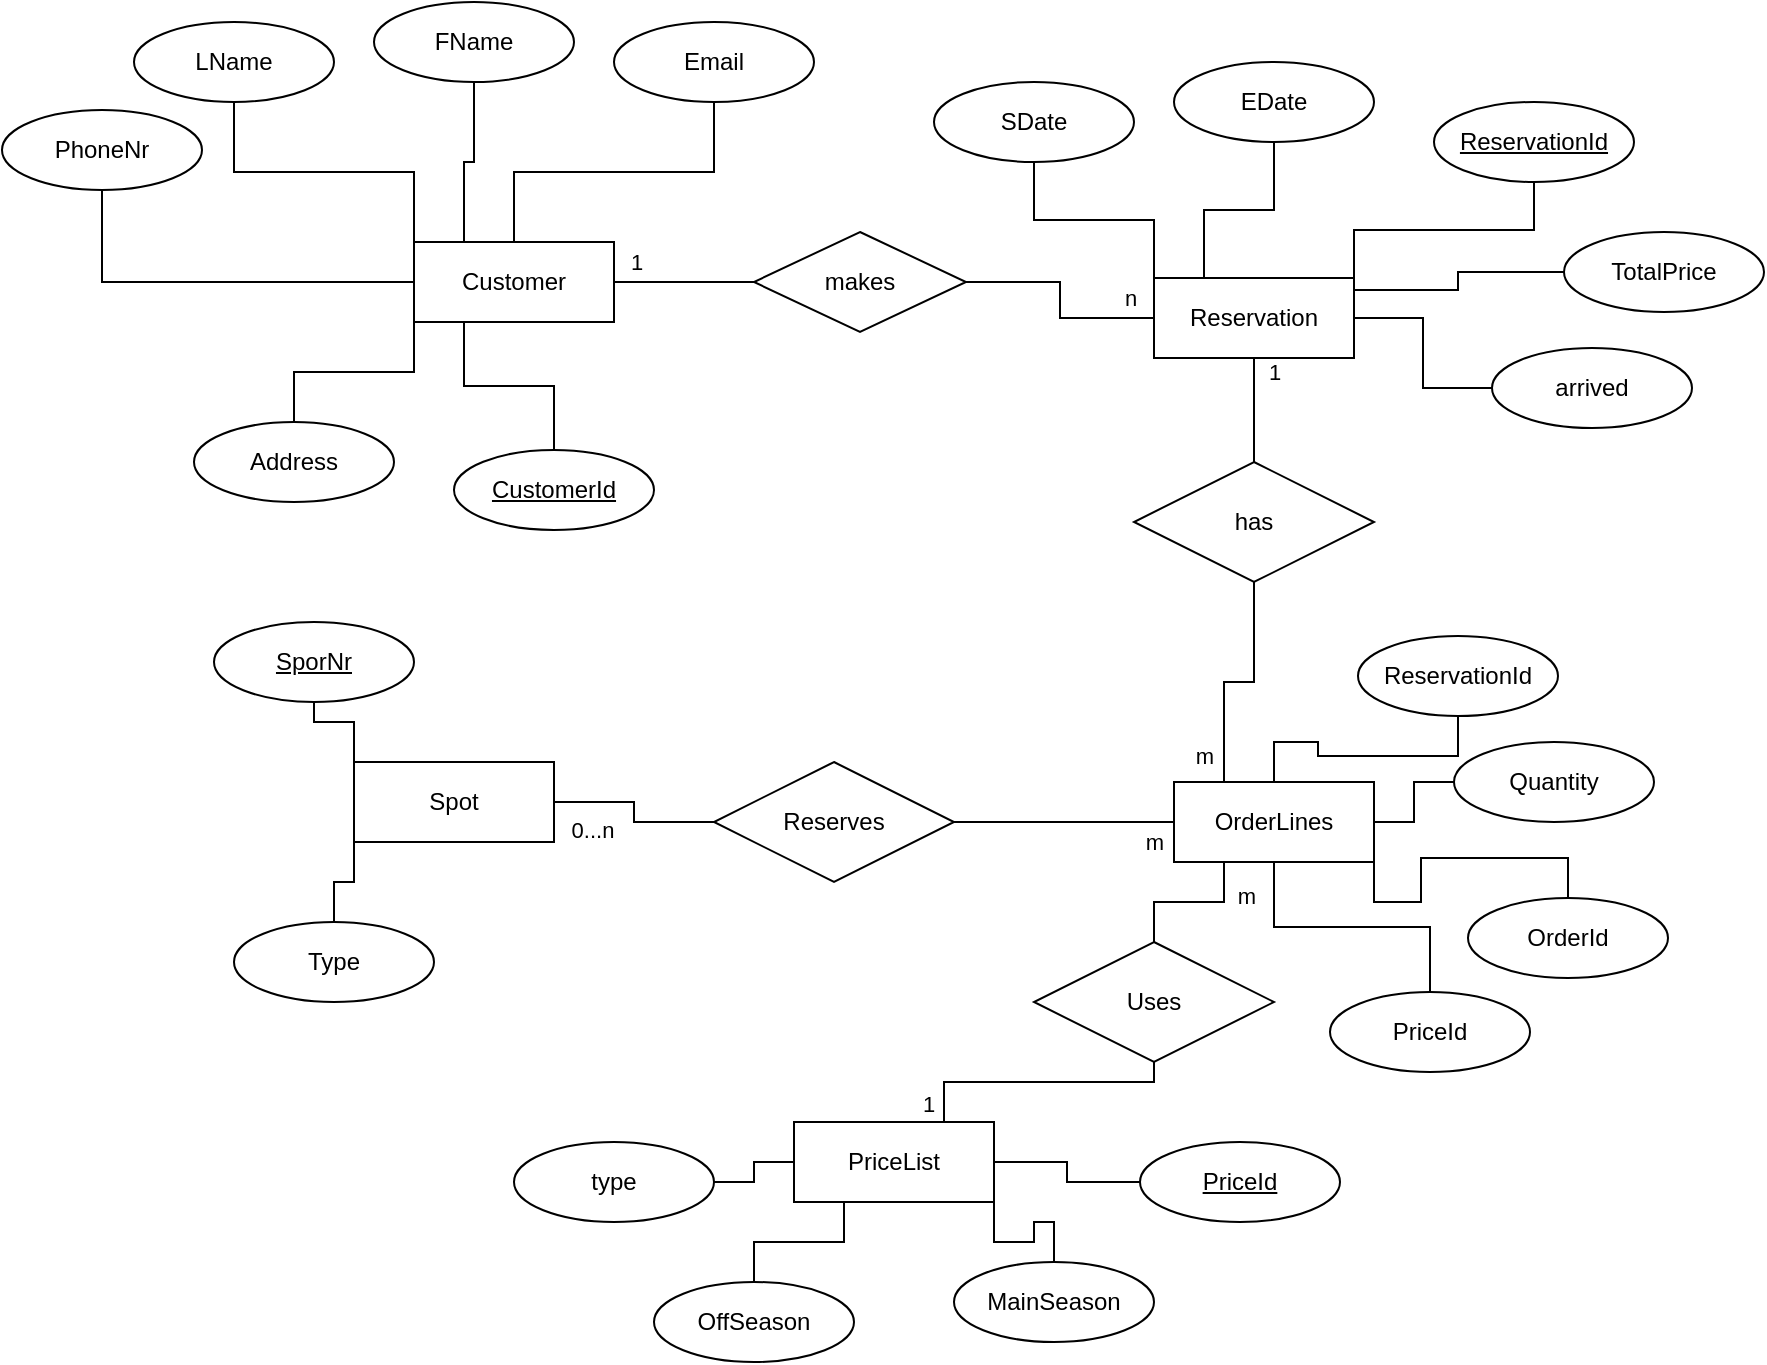 <mxfile version="15.3.8" type="device"><diagram id="WqrmCXdeUj0o3bCWflmX" name="Page-1"><mxGraphModel dx="981" dy="583" grid="0" gridSize="10" guides="1" tooltips="1" connect="1" arrows="1" fold="1" page="1" pageScale="1" pageWidth="1169" pageHeight="827" math="0" shadow="0"><root><mxCell id="0"/><mxCell id="1" parent="0"/><mxCell id="rDg-asGhLproKsM9K8IZ-10" style="edgeStyle=orthogonalEdgeStyle;rounded=0;orthogonalLoop=1;jettySize=auto;html=1;exitX=0;exitY=0;exitDx=0;exitDy=0;endArrow=none;endFill=0;" parent="1" source="rDg-asGhLproKsM9K8IZ-1" target="rDg-asGhLproKsM9K8IZ-4" edge="1"><mxGeometry relative="1" as="geometry"/></mxCell><mxCell id="rDg-asGhLproKsM9K8IZ-11" style="edgeStyle=orthogonalEdgeStyle;rounded=0;orthogonalLoop=1;jettySize=auto;html=1;exitX=0.25;exitY=0;exitDx=0;exitDy=0;endArrow=none;endFill=0;" parent="1" source="rDg-asGhLproKsM9K8IZ-1" target="rDg-asGhLproKsM9K8IZ-3" edge="1"><mxGeometry relative="1" as="geometry"/></mxCell><mxCell id="rDg-asGhLproKsM9K8IZ-12" style="edgeStyle=orthogonalEdgeStyle;rounded=0;orthogonalLoop=1;jettySize=auto;html=1;exitX=0.5;exitY=0;exitDx=0;exitDy=0;endArrow=none;endFill=0;" parent="1" source="rDg-asGhLproKsM9K8IZ-1" target="rDg-asGhLproKsM9K8IZ-5" edge="1"><mxGeometry relative="1" as="geometry"/></mxCell><mxCell id="rDg-asGhLproKsM9K8IZ-13" style="edgeStyle=orthogonalEdgeStyle;rounded=0;orthogonalLoop=1;jettySize=auto;html=1;exitX=0;exitY=0.5;exitDx=0;exitDy=0;endArrow=none;endFill=0;" parent="1" source="rDg-asGhLproKsM9K8IZ-1" target="rDg-asGhLproKsM9K8IZ-6" edge="1"><mxGeometry relative="1" as="geometry"/></mxCell><mxCell id="rDg-asGhLproKsM9K8IZ-14" style="edgeStyle=orthogonalEdgeStyle;rounded=0;orthogonalLoop=1;jettySize=auto;html=1;exitX=0;exitY=1;exitDx=0;exitDy=0;endArrow=none;endFill=0;" parent="1" source="rDg-asGhLproKsM9K8IZ-1" target="rDg-asGhLproKsM9K8IZ-8" edge="1"><mxGeometry relative="1" as="geometry"/></mxCell><mxCell id="rDg-asGhLproKsM9K8IZ-15" style="edgeStyle=orthogonalEdgeStyle;rounded=0;orthogonalLoop=1;jettySize=auto;html=1;exitX=0.25;exitY=1;exitDx=0;exitDy=0;endArrow=none;endFill=0;" parent="1" source="rDg-asGhLproKsM9K8IZ-1" target="rDg-asGhLproKsM9K8IZ-9" edge="1"><mxGeometry relative="1" as="geometry"/></mxCell><mxCell id="rDg-asGhLproKsM9K8IZ-28" style="edgeStyle=orthogonalEdgeStyle;rounded=0;orthogonalLoop=1;jettySize=auto;html=1;exitX=1;exitY=0.5;exitDx=0;exitDy=0;endArrow=none;endFill=0;" parent="1" source="rDg-asGhLproKsM9K8IZ-1" target="rDg-asGhLproKsM9K8IZ-26" edge="1"><mxGeometry relative="1" as="geometry"><Array as="points"><mxPoint x="589" y="235"/><mxPoint x="589" y="235"/></Array></mxGeometry></mxCell><mxCell id="rDg-asGhLproKsM9K8IZ-29" value="1" style="edgeLabel;html=1;align=center;verticalAlign=middle;resizable=0;points=[];" parent="rDg-asGhLproKsM9K8IZ-28" vertex="1" connectable="0"><mxGeometry x="-0.762" relative="1" as="geometry"><mxPoint x="2" y="-10" as="offset"/></mxGeometry></mxCell><mxCell id="rDg-asGhLproKsM9K8IZ-1" value="Customer" style="whiteSpace=wrap;html=1;align=center;" parent="1" vertex="1"><mxGeometry x="459" y="215" width="100" height="40" as="geometry"/></mxCell><mxCell id="rDg-asGhLproKsM9K8IZ-3" value="FName" style="ellipse;whiteSpace=wrap;html=1;align=center;" parent="1" vertex="1"><mxGeometry x="439" y="95" width="100" height="40" as="geometry"/></mxCell><mxCell id="rDg-asGhLproKsM9K8IZ-4" value="LName" style="ellipse;whiteSpace=wrap;html=1;align=center;" parent="1" vertex="1"><mxGeometry x="319" y="105" width="100" height="40" as="geometry"/></mxCell><mxCell id="rDg-asGhLproKsM9K8IZ-5" value="Email" style="ellipse;whiteSpace=wrap;html=1;align=center;" parent="1" vertex="1"><mxGeometry x="559" y="105" width="100" height="40" as="geometry"/></mxCell><mxCell id="rDg-asGhLproKsM9K8IZ-6" value="PhoneNr" style="ellipse;whiteSpace=wrap;html=1;align=center;" parent="1" vertex="1"><mxGeometry x="253" y="149" width="100" height="40" as="geometry"/></mxCell><mxCell id="rDg-asGhLproKsM9K8IZ-8" value="Address" style="ellipse;whiteSpace=wrap;html=1;align=center;" parent="1" vertex="1"><mxGeometry x="349" y="305" width="100" height="40" as="geometry"/></mxCell><mxCell id="rDg-asGhLproKsM9K8IZ-9" value="&lt;u&gt;CustomerId&lt;/u&gt;" style="ellipse;whiteSpace=wrap;html=1;align=center;" parent="1" vertex="1"><mxGeometry x="479" y="319" width="100" height="40" as="geometry"/></mxCell><mxCell id="rDg-asGhLproKsM9K8IZ-21" style="edgeStyle=orthogonalEdgeStyle;rounded=0;orthogonalLoop=1;jettySize=auto;html=1;exitX=0;exitY=0;exitDx=0;exitDy=0;endArrow=none;endFill=0;" parent="1" source="rDg-asGhLproKsM9K8IZ-16" target="rDg-asGhLproKsM9K8IZ-20" edge="1"><mxGeometry relative="1" as="geometry"/></mxCell><mxCell id="rDg-asGhLproKsM9K8IZ-22" style="edgeStyle=orthogonalEdgeStyle;rounded=0;orthogonalLoop=1;jettySize=auto;html=1;exitX=0.25;exitY=0;exitDx=0;exitDy=0;endArrow=none;endFill=0;" parent="1" source="rDg-asGhLproKsM9K8IZ-16" target="rDg-asGhLproKsM9K8IZ-18" edge="1"><mxGeometry relative="1" as="geometry"/></mxCell><mxCell id="rDg-asGhLproKsM9K8IZ-23" style="edgeStyle=orthogonalEdgeStyle;rounded=0;orthogonalLoop=1;jettySize=auto;html=1;exitX=1;exitY=0;exitDx=0;exitDy=0;endArrow=none;endFill=0;" parent="1" source="rDg-asGhLproKsM9K8IZ-16" target="rDg-asGhLproKsM9K8IZ-19" edge="1"><mxGeometry relative="1" as="geometry"/></mxCell><mxCell id="rDg-asGhLproKsM9K8IZ-27" style="edgeStyle=orthogonalEdgeStyle;rounded=0;orthogonalLoop=1;jettySize=auto;html=1;exitX=0;exitY=0.5;exitDx=0;exitDy=0;endArrow=none;endFill=0;" parent="1" source="rDg-asGhLproKsM9K8IZ-16" target="rDg-asGhLproKsM9K8IZ-26" edge="1"><mxGeometry relative="1" as="geometry"/></mxCell><mxCell id="rDg-asGhLproKsM9K8IZ-30" value="n" style="edgeLabel;html=1;align=center;verticalAlign=middle;resizable=0;points=[];" parent="rDg-asGhLproKsM9K8IZ-27" vertex="1" connectable="0"><mxGeometry x="-0.74" relative="1" as="geometry"><mxPoint x="2" y="-10" as="offset"/></mxGeometry></mxCell><mxCell id="rDg-asGhLproKsM9K8IZ-59" style="edgeStyle=orthogonalEdgeStyle;rounded=0;orthogonalLoop=1;jettySize=auto;html=1;exitX=0.5;exitY=1;exitDx=0;exitDy=0;endArrow=none;endFill=0;" parent="1" source="rDg-asGhLproKsM9K8IZ-16" target="rDg-asGhLproKsM9K8IZ-58" edge="1"><mxGeometry relative="1" as="geometry"/></mxCell><mxCell id="rDg-asGhLproKsM9K8IZ-61" value="1" style="edgeLabel;html=1;align=center;verticalAlign=middle;resizable=0;points=[];" parent="rDg-asGhLproKsM9K8IZ-59" vertex="1" connectable="0"><mxGeometry x="-0.733" relative="1" as="geometry"><mxPoint x="10" as="offset"/></mxGeometry></mxCell><mxCell id="rDg-asGhLproKsM9K8IZ-16" value="Reservation" style="whiteSpace=wrap;html=1;align=center;" parent="1" vertex="1"><mxGeometry x="829" y="233" width="100" height="40" as="geometry"/></mxCell><mxCell id="rDg-asGhLproKsM9K8IZ-18" value="EDate" style="ellipse;whiteSpace=wrap;html=1;align=center;" parent="1" vertex="1"><mxGeometry x="839" y="125" width="100" height="40" as="geometry"/></mxCell><mxCell id="rDg-asGhLproKsM9K8IZ-19" value="&lt;u&gt;ReservationId&lt;/u&gt;" style="ellipse;whiteSpace=wrap;html=1;align=center;" parent="1" vertex="1"><mxGeometry x="969" y="145" width="100" height="40" as="geometry"/></mxCell><mxCell id="rDg-asGhLproKsM9K8IZ-20" value="SDate" style="ellipse;whiteSpace=wrap;html=1;align=center;" parent="1" vertex="1"><mxGeometry x="719" y="135" width="100" height="40" as="geometry"/></mxCell><mxCell id="rDg-asGhLproKsM9K8IZ-26" value="makes" style="shape=rhombus;perimeter=rhombusPerimeter;whiteSpace=wrap;html=1;align=center;" parent="1" vertex="1"><mxGeometry x="629" y="210" width="106" height="50" as="geometry"/></mxCell><mxCell id="rDg-asGhLproKsM9K8IZ-36" style="edgeStyle=orthogonalEdgeStyle;rounded=0;orthogonalLoop=1;jettySize=auto;html=1;exitX=1;exitY=1;exitDx=0;exitDy=0;endArrow=none;endFill=0;" parent="1" source="rDg-asGhLproKsM9K8IZ-31" target="rDg-asGhLproKsM9K8IZ-32" edge="1"><mxGeometry relative="1" as="geometry"/></mxCell><mxCell id="rDg-asGhLproKsM9K8IZ-54" style="edgeStyle=orthogonalEdgeStyle;rounded=0;orthogonalLoop=1;jettySize=auto;html=1;exitX=0.25;exitY=1;exitDx=0;exitDy=0;endArrow=none;endFill=0;" parent="1" source="rDg-asGhLproKsM9K8IZ-31" target="rDg-asGhLproKsM9K8IZ-53" edge="1"><mxGeometry relative="1" as="geometry"><Array as="points"><mxPoint x="864" y="545"/><mxPoint x="829" y="545"/></Array></mxGeometry></mxCell><mxCell id="rDg-asGhLproKsM9K8IZ-63" value="m" style="edgeLabel;html=1;align=center;verticalAlign=middle;resizable=0;points=[];" parent="rDg-asGhLproKsM9K8IZ-54" vertex="1" connectable="0"><mxGeometry x="-0.814" relative="1" as="geometry"><mxPoint x="11" y="10" as="offset"/></mxGeometry></mxCell><mxCell id="rDg-asGhLproKsM9K8IZ-55" style="edgeStyle=orthogonalEdgeStyle;rounded=0;orthogonalLoop=1;jettySize=auto;html=1;exitX=0;exitY=0.5;exitDx=0;exitDy=0;endArrow=none;endFill=0;" parent="1" source="rDg-asGhLproKsM9K8IZ-31" target="rDg-asGhLproKsM9K8IZ-52" edge="1"><mxGeometry relative="1" as="geometry"/></mxCell><mxCell id="rDg-asGhLproKsM9K8IZ-65" value="m" style="edgeLabel;html=1;align=center;verticalAlign=middle;resizable=0;points=[];" parent="rDg-asGhLproKsM9K8IZ-55" vertex="1" connectable="0"><mxGeometry x="-0.808" relative="1" as="geometry"><mxPoint y="10" as="offset"/></mxGeometry></mxCell><mxCell id="rDg-asGhLproKsM9K8IZ-60" style="edgeStyle=orthogonalEdgeStyle;rounded=0;orthogonalLoop=1;jettySize=auto;html=1;exitX=0.25;exitY=0;exitDx=0;exitDy=0;endArrow=none;endFill=0;" parent="1" source="rDg-asGhLproKsM9K8IZ-31" target="rDg-asGhLproKsM9K8IZ-58" edge="1"><mxGeometry relative="1" as="geometry"/></mxCell><mxCell id="rDg-asGhLproKsM9K8IZ-62" value="m" style="edgeLabel;html=1;align=center;verticalAlign=middle;resizable=0;points=[];" parent="rDg-asGhLproKsM9K8IZ-60" vertex="1" connectable="0"><mxGeometry x="-0.774" relative="1" as="geometry"><mxPoint x="-10" as="offset"/></mxGeometry></mxCell><mxCell id="rDg-asGhLproKsM9K8IZ-31" value="OrderLines" style="whiteSpace=wrap;html=1;align=center;" parent="1" vertex="1"><mxGeometry x="839" y="485" width="100" height="40" as="geometry"/></mxCell><mxCell id="rDg-asGhLproKsM9K8IZ-32" value="OrderId" style="ellipse;whiteSpace=wrap;html=1;align=center;" parent="1" vertex="1"><mxGeometry x="986" y="543" width="100" height="40" as="geometry"/></mxCell><mxCell id="rDg-asGhLproKsM9K8IZ-76" style="edgeStyle=orthogonalEdgeStyle;rounded=0;orthogonalLoop=1;jettySize=auto;html=1;endArrow=none;endFill=0;" parent="1" source="rDg-asGhLproKsM9K8IZ-34" target="rDg-asGhLproKsM9K8IZ-31" edge="1"><mxGeometry relative="1" as="geometry"/></mxCell><mxCell id="rDg-asGhLproKsM9K8IZ-34" value="Quantity" style="ellipse;whiteSpace=wrap;html=1;align=center;" parent="1" vertex="1"><mxGeometry x="979" y="465" width="100" height="40" as="geometry"/></mxCell><mxCell id="rDg-asGhLproKsM9K8IZ-47" style="edgeStyle=orthogonalEdgeStyle;rounded=0;orthogonalLoop=1;jettySize=auto;html=1;exitX=0;exitY=0;exitDx=0;exitDy=0;endArrow=none;endFill=0;" parent="1" source="rDg-asGhLproKsM9K8IZ-37" target="rDg-asGhLproKsM9K8IZ-45" edge="1"><mxGeometry relative="1" as="geometry"/></mxCell><mxCell id="rDg-asGhLproKsM9K8IZ-48" style="edgeStyle=orthogonalEdgeStyle;rounded=0;orthogonalLoop=1;jettySize=auto;html=1;exitX=0;exitY=1;exitDx=0;exitDy=0;endArrow=none;endFill=0;" parent="1" source="rDg-asGhLproKsM9K8IZ-37" target="rDg-asGhLproKsM9K8IZ-46" edge="1"><mxGeometry relative="1" as="geometry"/></mxCell><mxCell id="rDg-asGhLproKsM9K8IZ-56" style="edgeStyle=orthogonalEdgeStyle;rounded=0;orthogonalLoop=1;jettySize=auto;html=1;exitX=1;exitY=0.5;exitDx=0;exitDy=0;endArrow=none;endFill=0;" parent="1" source="rDg-asGhLproKsM9K8IZ-37" target="rDg-asGhLproKsM9K8IZ-52" edge="1"><mxGeometry relative="1" as="geometry"/></mxCell><mxCell id="rDg-asGhLproKsM9K8IZ-66" value="0...n" style="edgeLabel;html=1;align=center;verticalAlign=middle;resizable=0;points=[];" parent="rDg-asGhLproKsM9K8IZ-56" vertex="1" connectable="0"><mxGeometry x="-0.77" y="-1" relative="1" as="geometry"><mxPoint x="8" y="13" as="offset"/></mxGeometry></mxCell><mxCell id="rDg-asGhLproKsM9K8IZ-37" value="Spot" style="whiteSpace=wrap;html=1;align=center;" parent="1" vertex="1"><mxGeometry x="429" y="475" width="100" height="40" as="geometry"/></mxCell><mxCell id="rDg-asGhLproKsM9K8IZ-42" style="edgeStyle=orthogonalEdgeStyle;rounded=0;orthogonalLoop=1;jettySize=auto;html=1;exitX=1;exitY=1;exitDx=0;exitDy=0;endArrow=none;endFill=0;" parent="1" source="rDg-asGhLproKsM9K8IZ-38" target="rDg-asGhLproKsM9K8IZ-41" edge="1"><mxGeometry relative="1" as="geometry"/></mxCell><mxCell id="rDg-asGhLproKsM9K8IZ-43" style="edgeStyle=orthogonalEdgeStyle;rounded=0;orthogonalLoop=1;jettySize=auto;html=1;exitX=0.25;exitY=1;exitDx=0;exitDy=0;endArrow=none;endFill=0;" parent="1" source="rDg-asGhLproKsM9K8IZ-38" target="rDg-asGhLproKsM9K8IZ-39" edge="1"><mxGeometry relative="1" as="geometry"/></mxCell><mxCell id="rDg-asGhLproKsM9K8IZ-44" style="edgeStyle=orthogonalEdgeStyle;rounded=0;orthogonalLoop=1;jettySize=auto;html=1;exitX=0;exitY=0.5;exitDx=0;exitDy=0;endArrow=none;endFill=0;" parent="1" source="rDg-asGhLproKsM9K8IZ-38" target="rDg-asGhLproKsM9K8IZ-40" edge="1"><mxGeometry relative="1" as="geometry"/></mxCell><mxCell id="rDg-asGhLproKsM9K8IZ-57" style="edgeStyle=orthogonalEdgeStyle;rounded=0;orthogonalLoop=1;jettySize=auto;html=1;exitX=0.75;exitY=0;exitDx=0;exitDy=0;endArrow=none;endFill=0;" parent="1" source="rDg-asGhLproKsM9K8IZ-38" target="rDg-asGhLproKsM9K8IZ-53" edge="1"><mxGeometry relative="1" as="geometry"><Array as="points"><mxPoint x="724" y="635"/><mxPoint x="829" y="635"/></Array></mxGeometry></mxCell><mxCell id="rDg-asGhLproKsM9K8IZ-64" value="1" style="edgeLabel;html=1;align=center;verticalAlign=middle;resizable=0;points=[];" parent="rDg-asGhLproKsM9K8IZ-57" vertex="1" connectable="0"><mxGeometry x="-0.771" y="1" relative="1" as="geometry"><mxPoint x="-7" y="6" as="offset"/></mxGeometry></mxCell><mxCell id="rDg-asGhLproKsM9K8IZ-38" value="PriceList" style="whiteSpace=wrap;html=1;align=center;" parent="1" vertex="1"><mxGeometry x="649" y="655" width="100" height="40" as="geometry"/></mxCell><mxCell id="rDg-asGhLproKsM9K8IZ-39" value="OffSeason" style="ellipse;whiteSpace=wrap;html=1;align=center;" parent="1" vertex="1"><mxGeometry x="579" y="735" width="100" height="40" as="geometry"/></mxCell><mxCell id="rDg-asGhLproKsM9K8IZ-40" value="type" style="ellipse;whiteSpace=wrap;html=1;align=center;" parent="1" vertex="1"><mxGeometry x="509" y="665" width="100" height="40" as="geometry"/></mxCell><mxCell id="rDg-asGhLproKsM9K8IZ-41" value="MainSeason" style="ellipse;whiteSpace=wrap;html=1;align=center;" parent="1" vertex="1"><mxGeometry x="729" y="725" width="100" height="40" as="geometry"/></mxCell><mxCell id="rDg-asGhLproKsM9K8IZ-45" value="&lt;u&gt;SporNr&lt;/u&gt;" style="ellipse;whiteSpace=wrap;html=1;align=center;" parent="1" vertex="1"><mxGeometry x="359" y="405" width="100" height="40" as="geometry"/></mxCell><mxCell id="rDg-asGhLproKsM9K8IZ-46" value="Type" style="ellipse;whiteSpace=wrap;html=1;align=center;" parent="1" vertex="1"><mxGeometry x="369" y="555" width="100" height="40" as="geometry"/></mxCell><mxCell id="rDg-asGhLproKsM9K8IZ-52" value="Reserves" style="shape=rhombus;perimeter=rhombusPerimeter;whiteSpace=wrap;html=1;align=center;" parent="1" vertex="1"><mxGeometry x="609" y="475" width="120" height="60" as="geometry"/></mxCell><mxCell id="rDg-asGhLproKsM9K8IZ-53" value="Uses" style="shape=rhombus;perimeter=rhombusPerimeter;whiteSpace=wrap;html=1;align=center;" parent="1" vertex="1"><mxGeometry x="769" y="565" width="120" height="60" as="geometry"/></mxCell><mxCell id="rDg-asGhLproKsM9K8IZ-58" value="has" style="shape=rhombus;perimeter=rhombusPerimeter;whiteSpace=wrap;html=1;align=center;" parent="1" vertex="1"><mxGeometry x="819" y="325" width="120" height="60" as="geometry"/></mxCell><mxCell id="rDg-asGhLproKsM9K8IZ-68" style="edgeStyle=orthogonalEdgeStyle;rounded=0;orthogonalLoop=1;jettySize=auto;html=1;exitX=0;exitY=0.5;exitDx=0;exitDy=0;endArrow=none;endFill=0;" parent="1" source="rDg-asGhLproKsM9K8IZ-67" target="rDg-asGhLproKsM9K8IZ-38" edge="1"><mxGeometry relative="1" as="geometry"/></mxCell><mxCell id="rDg-asGhLproKsM9K8IZ-67" value="&lt;u&gt;PriceId&lt;/u&gt;" style="ellipse;whiteSpace=wrap;html=1;align=center;" parent="1" vertex="1"><mxGeometry x="822" y="665" width="100" height="40" as="geometry"/></mxCell><mxCell id="rDg-asGhLproKsM9K8IZ-73" style="edgeStyle=orthogonalEdgeStyle;rounded=0;orthogonalLoop=1;jettySize=auto;html=1;endArrow=none;endFill=0;" parent="1" source="rDg-asGhLproKsM9K8IZ-72" target="rDg-asGhLproKsM9K8IZ-31" edge="1"><mxGeometry relative="1" as="geometry"/></mxCell><mxCell id="rDg-asGhLproKsM9K8IZ-72" value="PriceId" style="ellipse;whiteSpace=wrap;html=1;align=center;" parent="1" vertex="1"><mxGeometry x="917" y="590" width="100" height="40" as="geometry"/></mxCell><mxCell id="rDg-asGhLproKsM9K8IZ-77" style="edgeStyle=orthogonalEdgeStyle;rounded=0;orthogonalLoop=1;jettySize=auto;html=1;endArrow=none;endFill=0;" parent="1" source="rDg-asGhLproKsM9K8IZ-74" target="rDg-asGhLproKsM9K8IZ-31" edge="1"><mxGeometry relative="1" as="geometry"/></mxCell><mxCell id="rDg-asGhLproKsM9K8IZ-74" value="ReservationId" style="ellipse;whiteSpace=wrap;html=1;align=center;" parent="1" vertex="1"><mxGeometry x="931" y="412" width="100" height="40" as="geometry"/></mxCell><mxCell id="eOKNWTkWMhUulULXS-TW-5" style="edgeStyle=orthogonalEdgeStyle;rounded=0;orthogonalLoop=1;jettySize=auto;html=1;endArrow=none;endFill=0;" edge="1" parent="1" source="eOKNWTkWMhUulULXS-TW-4" target="rDg-asGhLproKsM9K8IZ-16"><mxGeometry relative="1" as="geometry"/></mxCell><mxCell id="eOKNWTkWMhUulULXS-TW-4" value="arrived" style="ellipse;whiteSpace=wrap;html=1;align=center;" vertex="1" parent="1"><mxGeometry x="998" y="268" width="100" height="40" as="geometry"/></mxCell><mxCell id="eOKNWTkWMhUulULXS-TW-7" style="edgeStyle=orthogonalEdgeStyle;rounded=0;orthogonalLoop=1;jettySize=auto;html=1;endArrow=none;endFill=0;" edge="1" parent="1" source="eOKNWTkWMhUulULXS-TW-6" target="rDg-asGhLproKsM9K8IZ-16"><mxGeometry relative="1" as="geometry"><Array as="points"><mxPoint x="981" y="230"/><mxPoint x="981" y="239"/></Array></mxGeometry></mxCell><mxCell id="eOKNWTkWMhUulULXS-TW-6" value="TotalPrice" style="ellipse;whiteSpace=wrap;html=1;align=center;" vertex="1" parent="1"><mxGeometry x="1034" y="210" width="100" height="40" as="geometry"/></mxCell></root></mxGraphModel></diagram></mxfile>